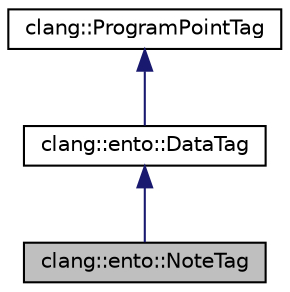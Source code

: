 digraph "clang::ento::NoteTag"
{
 // LATEX_PDF_SIZE
  bgcolor="transparent";
  edge [fontname="Helvetica",fontsize="10",labelfontname="Helvetica",labelfontsize="10"];
  node [fontname="Helvetica",fontsize="10",shape=record];
  Node1 [label="clang::ento::NoteTag",height=0.2,width=0.4,color="black", fillcolor="grey75", style="filled", fontcolor="black",tooltip="The tag upon which the TagVisitor reacts."];
  Node2 -> Node1 [dir="back",color="midnightblue",fontsize="10",style="solid",fontname="Helvetica"];
  Node2 [label="clang::ento::DataTag",height=0.2,width=0.4,color="black",URL="$classclang_1_1ento_1_1DataTag.html",tooltip="The tag that carries some information with it."];
  Node3 -> Node2 [dir="back",color="midnightblue",fontsize="10",style="solid",fontname="Helvetica"];
  Node3 [label="clang::ProgramPointTag",height=0.2,width=0.4,color="black",URL="$classclang_1_1ProgramPointTag.html",tooltip="ProgramPoints can be \"tagged\" as representing points specific to a given analysis entity."];
}
